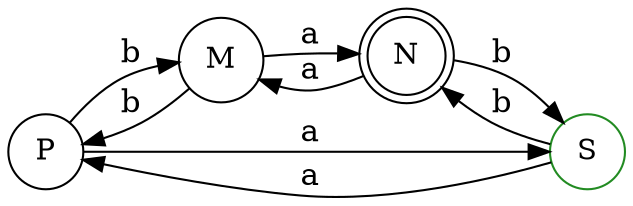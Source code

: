 digraph G {
    rankdir="LR";
    P [label="P", shape="circle", color="black"];
    N [label="N", shape="doublecircle", color="black"];
    M [label="M", shape="circle", color="black"];
    S [label="S", shape="circle", color="forestgreen"];
    P -> M [label="b", fontsize=15];
    P -> S [label="a", fontsize=15];
    N -> S [label="b", fontsize=15];
    N -> M [label="a", fontsize=15];
    M -> P [label="b", fontsize=15];
    M -> N [label="a", fontsize=15];
    S -> N [label="b", fontsize=15];
    S -> P [label="a", fontsize=15];
}
